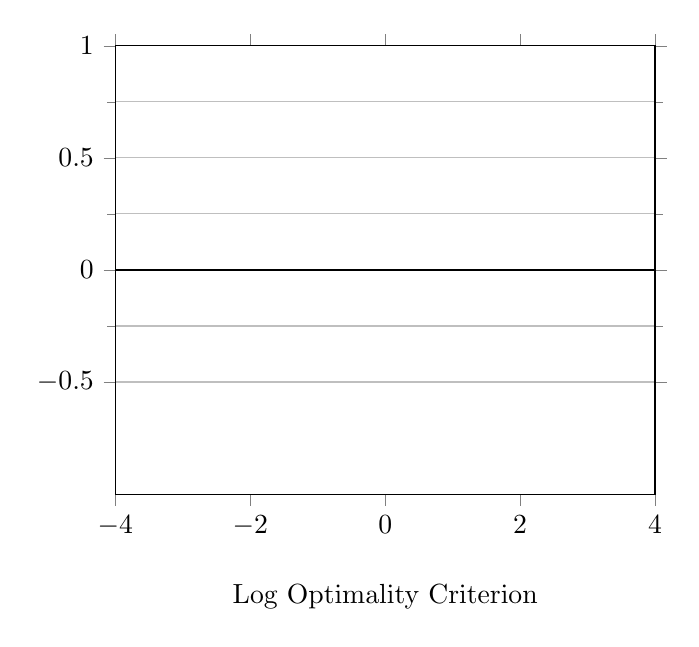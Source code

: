 \begin{tikzpicture}
\begin{axis}[grid=both, minor y tick num=1, yminorgrids=true, tick align=outside, x label style={at={(axis description cs:0.5,-0.18)},anchor=north}, y label style={at={(axis description cs:-0.18,0.5)},rotate=0,anchor=south}, xlabel={Log Optimality Criterion}, xmajorgrids={false}, xmin={-4.0}, xmax={4.0}, ymin={0.0}]
    \addplot[ybar interval, mark=none, fill=green!50]
        table[row sep={\\}]
        {
            \\
            -4.0  0.0  \\
            -3.6  0.0  \\
            -3.2  0.0  \\
            -2.8  0.0  \\
            -2.4  0.0  \\
            -2.0  0.0  \\
            -1.6  0.0  \\
            -1.2  0.0  \\
            -0.8  0.0  \\
            -0.4  0.0  \\
            0.0  0.0  \\
            0.4  0.0  \\
            0.8  0.0  \\
            1.2  0.0  \\
            1.6  0.0  \\
            2.0  0.0  \\
            2.4  0.0  \\
            2.8  0.0  \\
            3.2  0.0  \\
            3.6  0.0  \\
            4.0  0.0  \\
        }
        ;
\end{axis}
\end{tikzpicture}
